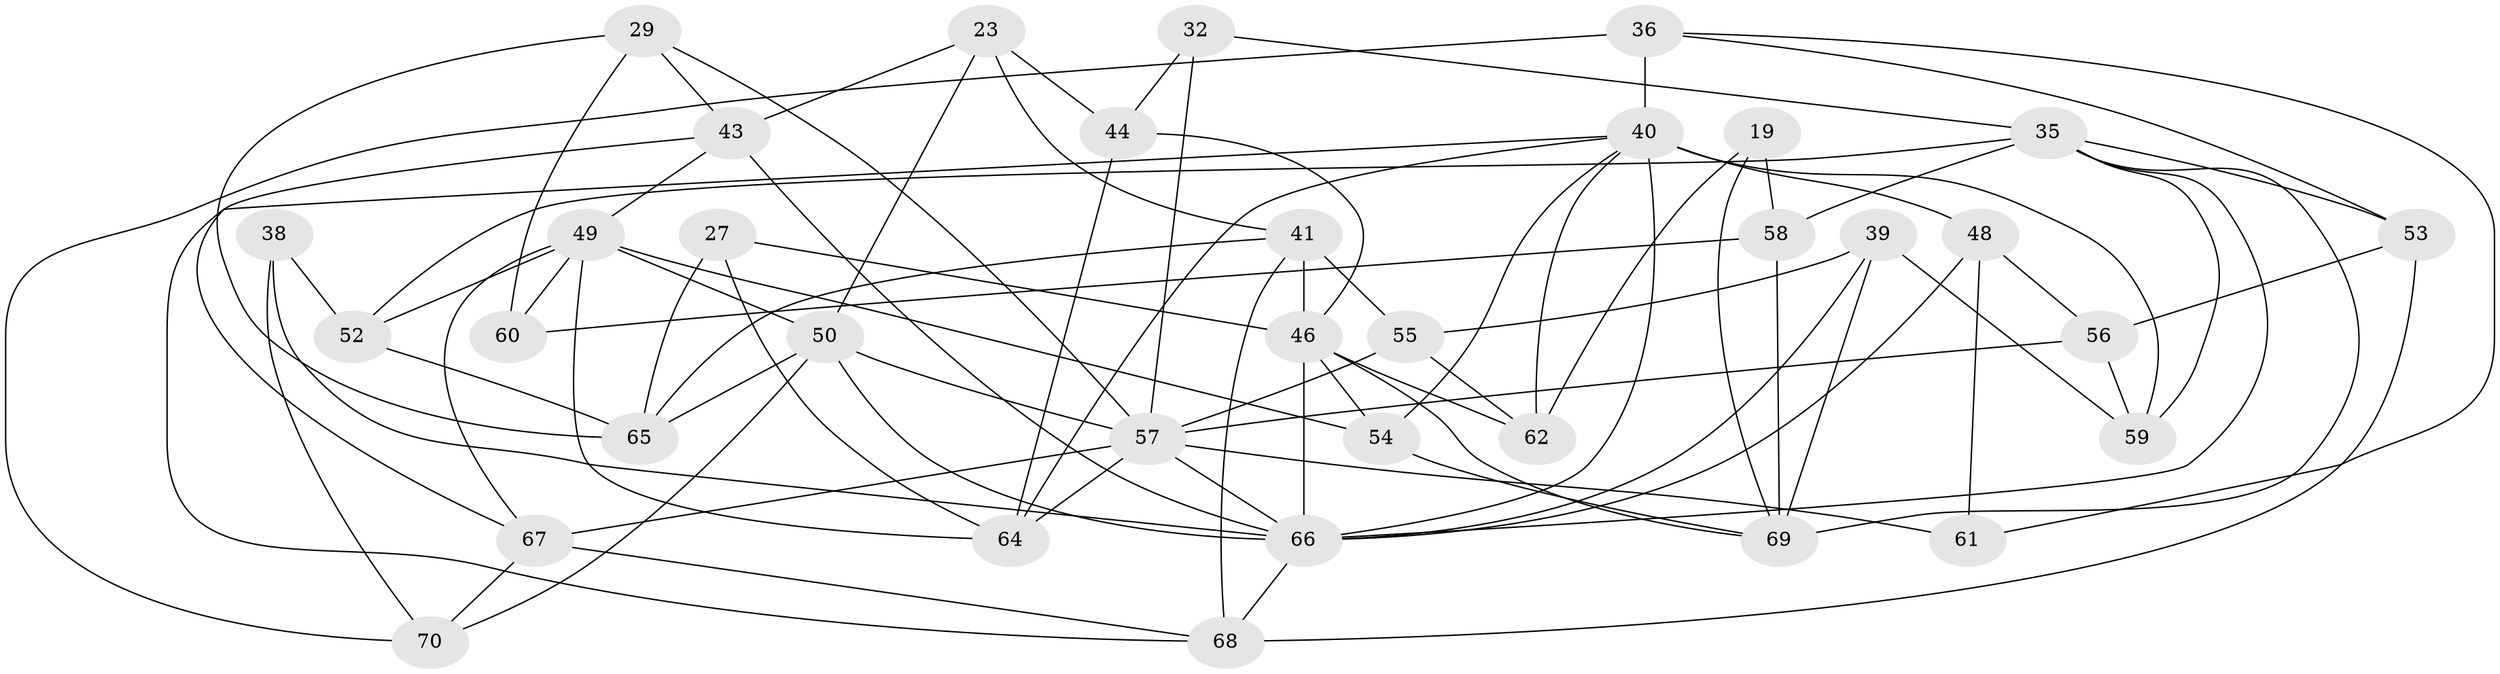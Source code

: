 // original degree distribution, {4: 1.0}
// Generated by graph-tools (version 1.1) at 2025/58/03/09/25 04:58:31]
// undirected, 35 vertices, 84 edges
graph export_dot {
graph [start="1"]
  node [color=gray90,style=filled];
  19;
  23;
  27;
  29;
  32 [super="+28"];
  35 [super="+17"];
  36 [super="+31"];
  38;
  39;
  40 [super="+10+22+37"];
  41 [super="+12"];
  43 [super="+13"];
  44 [super="+34"];
  46 [super="+45"];
  48 [super="+16"];
  49 [super="+6+9"];
  50 [super="+8+14"];
  52;
  53;
  54;
  55;
  56;
  57 [super="+24+51"];
  58 [super="+42"];
  59;
  60;
  61;
  62;
  64 [super="+2+7"];
  65 [super="+1"];
  66 [super="+5+11+20+25"];
  67 [super="+63"];
  68 [super="+47"];
  69 [super="+33"];
  70;
  19 -- 58 [weight=2];
  19 -- 62;
  19 -- 69;
  23 -- 41;
  23 -- 44;
  23 -- 50;
  23 -- 43;
  27 -- 65 [weight=2];
  27 -- 64;
  27 -- 46;
  29 -- 60;
  29 -- 43;
  29 -- 57;
  29 -- 65;
  32 -- 44 [weight=2];
  32 -- 35 [weight=2];
  32 -- 57 [weight=2];
  35 -- 53;
  35 -- 59;
  35 -- 52;
  35 -- 58;
  35 -- 66;
  35 -- 69;
  36 -- 53;
  36 -- 61;
  36 -- 40 [weight=3];
  36 -- 70;
  38 -- 52;
  38 -- 70;
  38 -- 66 [weight=2];
  39 -- 59;
  39 -- 69;
  39 -- 55;
  39 -- 66;
  40 -- 62;
  40 -- 48 [weight=2];
  40 -- 59;
  40 -- 64;
  40 -- 54;
  40 -- 66 [weight=2];
  40 -- 67;
  41 -- 68 [weight=2];
  41 -- 65;
  41 -- 55;
  41 -- 46;
  43 -- 49;
  43 -- 66 [weight=2];
  43 -- 68;
  44 -- 64 [weight=2];
  44 -- 46;
  46 -- 69;
  46 -- 66 [weight=2];
  46 -- 54;
  46 -- 62;
  48 -- 61 [weight=2];
  48 -- 56;
  48 -- 66;
  49 -- 60;
  49 -- 64 [weight=2];
  49 -- 52;
  49 -- 54;
  49 -- 50;
  49 -- 67;
  50 -- 57;
  50 -- 66 [weight=3];
  50 -- 65;
  50 -- 70;
  52 -- 65;
  53 -- 56;
  53 -- 68;
  54 -- 69;
  55 -- 62;
  55 -- 57;
  56 -- 59;
  56 -- 57;
  57 -- 64 [weight=2];
  57 -- 66;
  57 -- 67 [weight=2];
  57 -- 61;
  58 -- 60 [weight=2];
  58 -- 69;
  66 -- 68;
  67 -- 68;
  67 -- 70;
}
